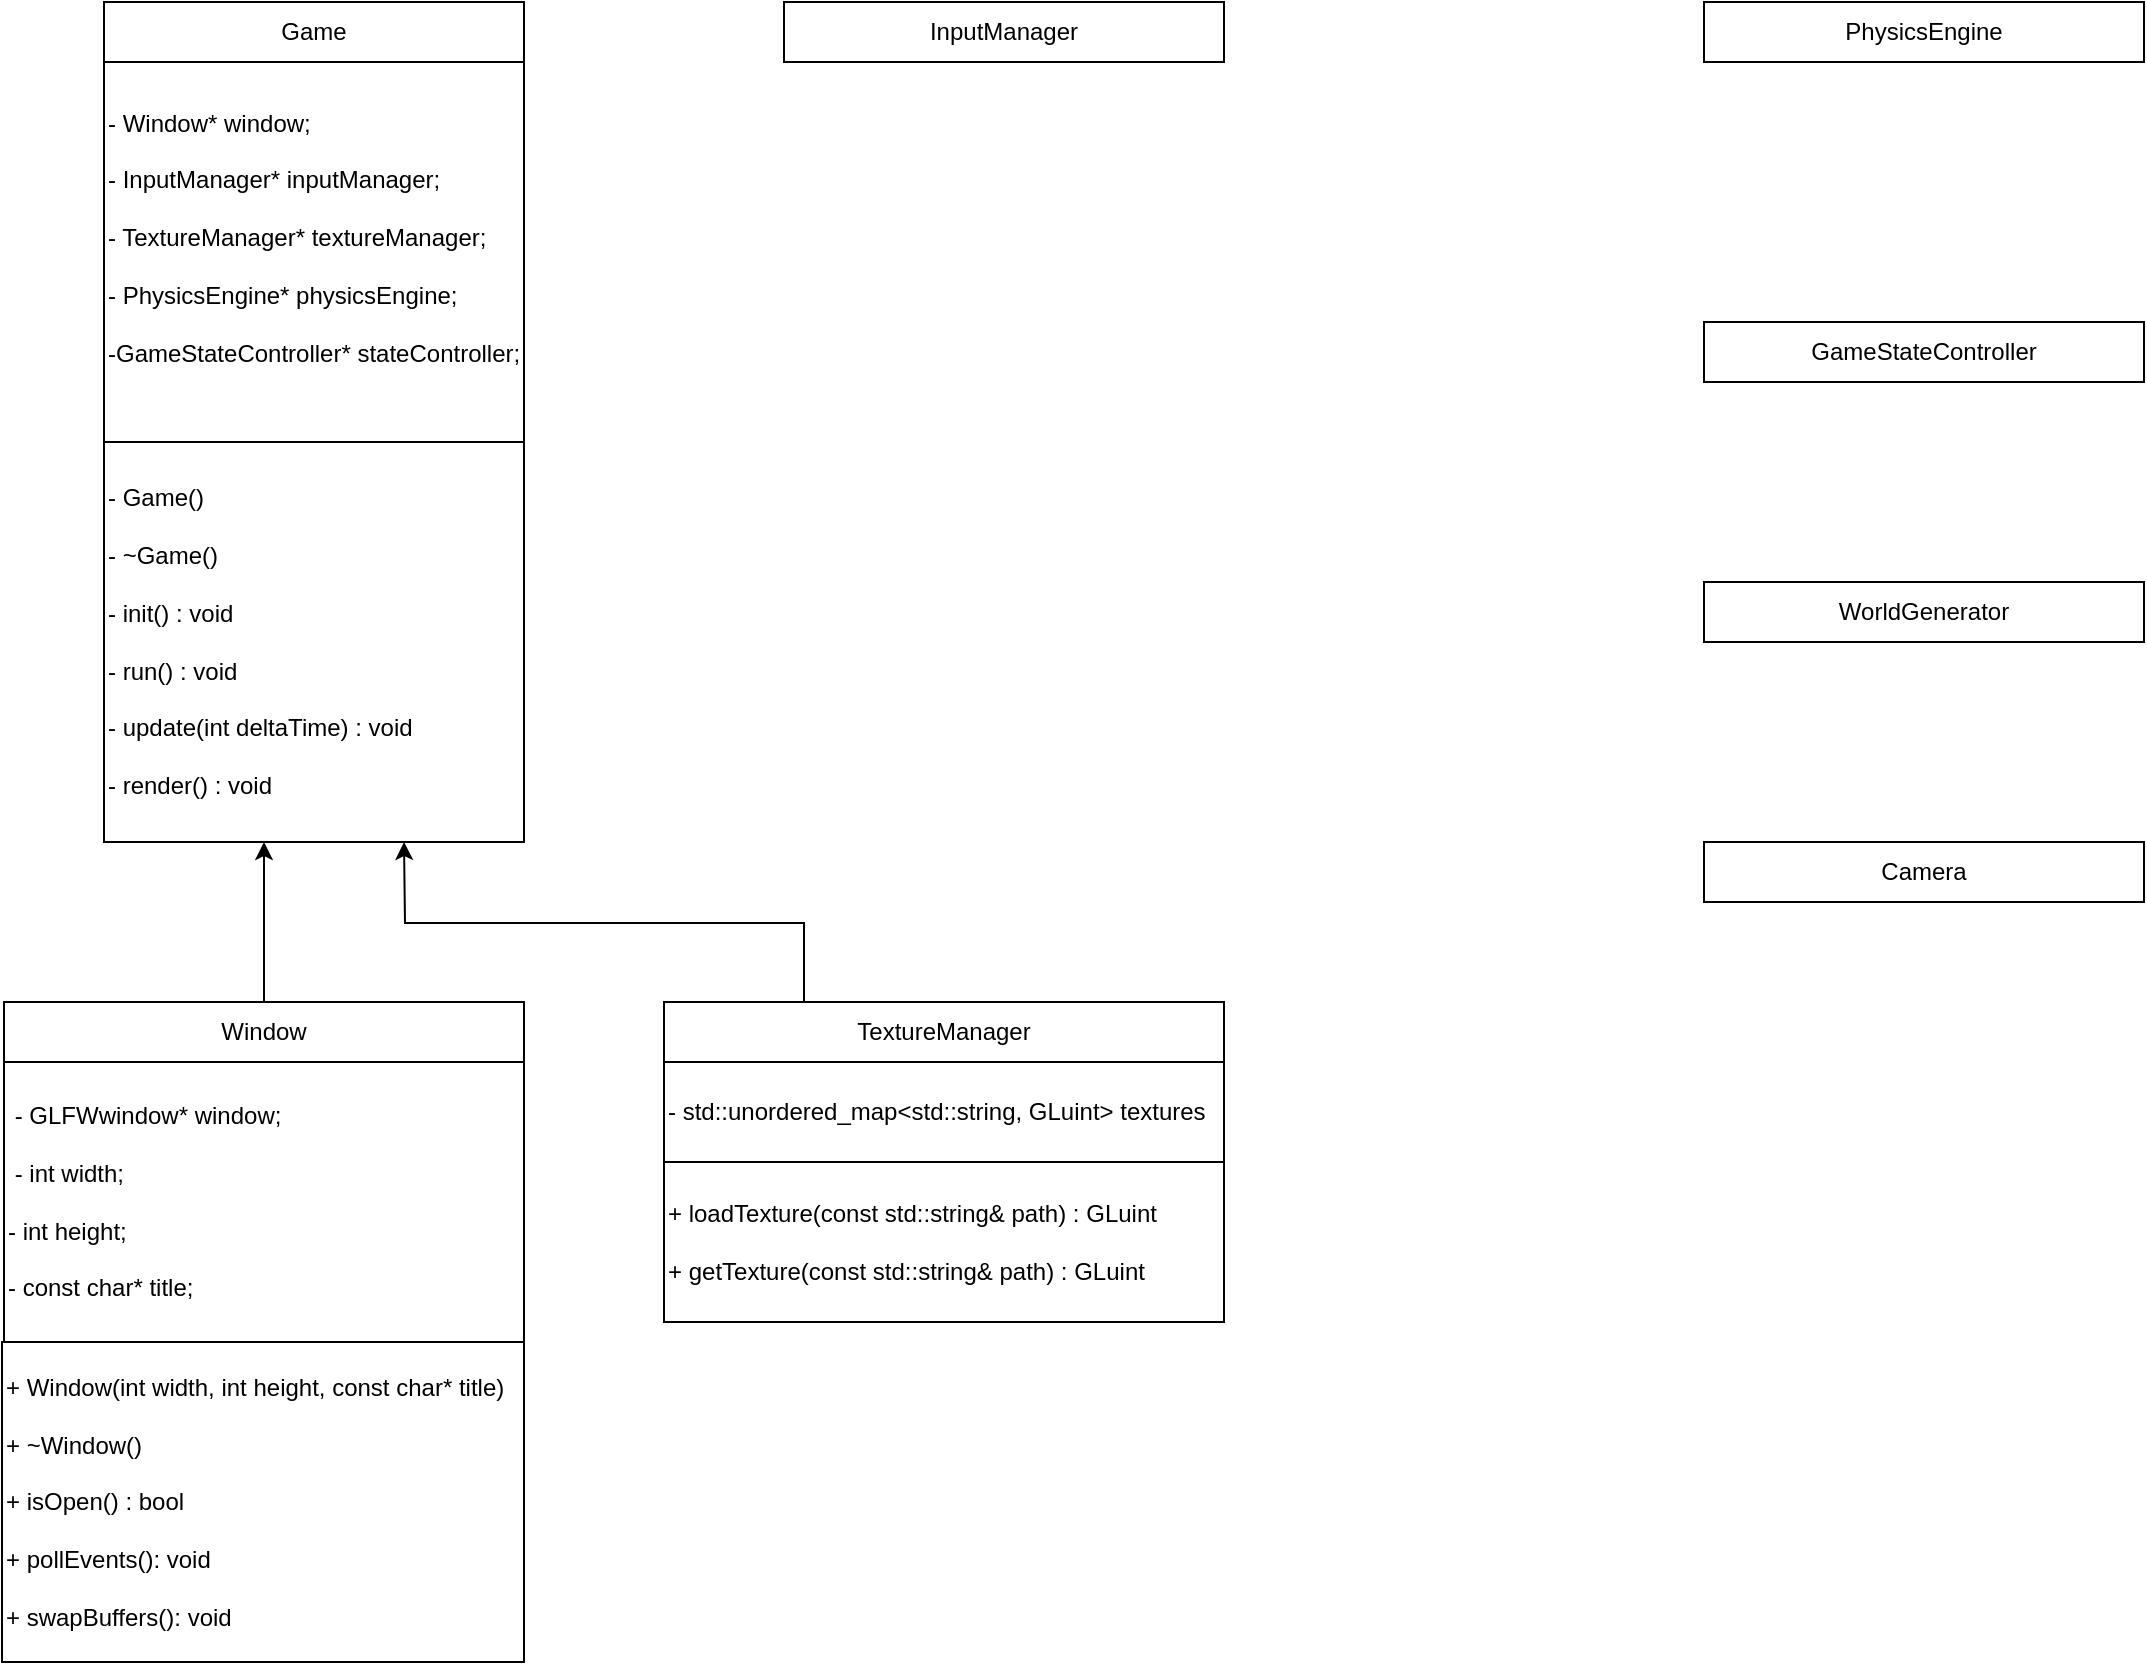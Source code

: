<mxfile version="24.2.5" type="device">
  <diagram name="Page-1" id="vAa5EEDdHTf7dotlQGDl">
    <mxGraphModel dx="1693" dy="880" grid="1" gridSize="10" guides="1" tooltips="1" connect="1" arrows="1" fold="1" page="1" pageScale="2" pageWidth="850" pageHeight="1100" math="0" shadow="0">
      <root>
        <mxCell id="0" />
        <mxCell id="1" parent="0" />
        <mxCell id="LA2UnXWQVeYzpRUARZQC-1" value="Game" style="rounded=0;whiteSpace=wrap;html=1;" vertex="1" parent="1">
          <mxGeometry x="90" y="40" width="210" height="30" as="geometry" />
        </mxCell>
        <mxCell id="LA2UnXWQVeYzpRUARZQC-3" value="- Window* window;&lt;div&gt;&lt;br&gt;&lt;/div&gt;&lt;div&gt;- InputManager* inputManager;&lt;/div&gt;&lt;div&gt;&lt;br&gt;&lt;/div&gt;&lt;div&gt;- TextureManager* textureManager;&lt;/div&gt;&lt;div&gt;&lt;br&gt;&lt;/div&gt;&lt;div&gt;- PhysicsEngine* physicsEngine;&lt;/div&gt;&lt;div&gt;&lt;br&gt;&lt;/div&gt;&lt;div&gt;-GameStateController* stateController;&lt;/div&gt;&lt;div&gt;&lt;br&gt;&lt;/div&gt;" style="rounded=0;whiteSpace=wrap;html=1;align=left;" vertex="1" parent="1">
          <mxGeometry x="90" y="70" width="210" height="190" as="geometry" />
        </mxCell>
        <mxCell id="LA2UnXWQVeYzpRUARZQC-7" value="- Game()&lt;div&gt;&lt;br&gt;&lt;/div&gt;&lt;div&gt;- ~Game()&lt;/div&gt;&lt;div&gt;&lt;br&gt;&lt;/div&gt;&lt;div&gt;- init() : void&lt;/div&gt;&lt;div&gt;&lt;br&gt;&lt;/div&gt;&lt;div&gt;- run() : void&lt;/div&gt;&lt;div&gt;&lt;br&gt;&lt;/div&gt;&lt;div&gt;- update(int deltaTime) : void&lt;/div&gt;&lt;div&gt;&lt;br&gt;&lt;/div&gt;&lt;div&gt;- render() : void&lt;/div&gt;" style="rounded=0;whiteSpace=wrap;html=1;align=left;" vertex="1" parent="1">
          <mxGeometry x="90" y="260" width="210" height="200" as="geometry" />
        </mxCell>
        <mxCell id="LA2UnXWQVeYzpRUARZQC-8" style="edgeStyle=orthogonalEdgeStyle;rounded=0;orthogonalLoop=1;jettySize=auto;html=1;exitX=0.5;exitY=1;exitDx=0;exitDy=0;" edge="1" parent="1" source="LA2UnXWQVeYzpRUARZQC-7" target="LA2UnXWQVeYzpRUARZQC-7">
          <mxGeometry relative="1" as="geometry" />
        </mxCell>
        <mxCell id="LA2UnXWQVeYzpRUARZQC-19" style="edgeStyle=orthogonalEdgeStyle;rounded=0;orthogonalLoop=1;jettySize=auto;html=1;exitX=1;exitY=0.5;exitDx=0;exitDy=0;" edge="1" parent="1" source="LA2UnXWQVeYzpRUARZQC-9">
          <mxGeometry relative="1" as="geometry">
            <mxPoint x="270" y="555.143" as="targetPoint" />
          </mxGeometry>
        </mxCell>
        <mxCell id="LA2UnXWQVeYzpRUARZQC-20" style="edgeStyle=orthogonalEdgeStyle;rounded=0;orthogonalLoop=1;jettySize=auto;html=1;exitX=0.5;exitY=0;exitDx=0;exitDy=0;" edge="1" parent="1" source="LA2UnXWQVeYzpRUARZQC-9">
          <mxGeometry relative="1" as="geometry">
            <mxPoint x="170" y="460" as="targetPoint" />
            <Array as="points">
              <mxPoint x="170" y="540" />
            </Array>
          </mxGeometry>
        </mxCell>
        <mxCell id="LA2UnXWQVeYzpRUARZQC-9" value="Window" style="rounded=0;whiteSpace=wrap;html=1;" vertex="1" parent="1">
          <mxGeometry x="40" y="540" width="260" height="30" as="geometry" />
        </mxCell>
        <mxCell id="LA2UnXWQVeYzpRUARZQC-25" style="edgeStyle=orthogonalEdgeStyle;rounded=0;orthogonalLoop=1;jettySize=auto;html=1;exitX=0.25;exitY=0;exitDx=0;exitDy=0;" edge="1" parent="1" source="LA2UnXWQVeYzpRUARZQC-10">
          <mxGeometry relative="1" as="geometry">
            <mxPoint x="240" y="460" as="targetPoint" />
          </mxGeometry>
        </mxCell>
        <mxCell id="LA2UnXWQVeYzpRUARZQC-10" value="TextureManager" style="rounded=0;whiteSpace=wrap;html=1;" vertex="1" parent="1">
          <mxGeometry x="370" y="540" width="280" height="30" as="geometry" />
        </mxCell>
        <mxCell id="LA2UnXWQVeYzpRUARZQC-11" value="InputManager" style="rounded=0;whiteSpace=wrap;html=1;" vertex="1" parent="1">
          <mxGeometry x="430" y="40" width="220" height="30" as="geometry" />
        </mxCell>
        <mxCell id="LA2UnXWQVeYzpRUARZQC-12" value="PhysicsEngine" style="rounded=0;whiteSpace=wrap;html=1;" vertex="1" parent="1">
          <mxGeometry x="890" y="40" width="220" height="30" as="geometry" />
        </mxCell>
        <mxCell id="LA2UnXWQVeYzpRUARZQC-13" value="GameStateController" style="rounded=0;whiteSpace=wrap;html=1;" vertex="1" parent="1">
          <mxGeometry x="890" y="200" width="220" height="30" as="geometry" />
        </mxCell>
        <mxCell id="LA2UnXWQVeYzpRUARZQC-14" value="WorldGenerator" style="rounded=0;whiteSpace=wrap;html=1;" vertex="1" parent="1">
          <mxGeometry x="890" y="330" width="220" height="30" as="geometry" />
        </mxCell>
        <mxCell id="LA2UnXWQVeYzpRUARZQC-15" value="Camera" style="rounded=0;whiteSpace=wrap;html=1;" vertex="1" parent="1">
          <mxGeometry x="890" y="460" width="220" height="30" as="geometry" />
        </mxCell>
        <mxCell id="LA2UnXWQVeYzpRUARZQC-17" value="&amp;nbsp;- GLFWwindow* window;&lt;div&gt;&lt;br&gt;&lt;/div&gt;&lt;div&gt;&amp;nbsp;- int width;&lt;/div&gt;&lt;div style=&quot;&quot;&gt;&amp;nbsp;&lt;/div&gt;&lt;div style=&quot;&quot;&gt;- int height;&lt;/div&gt;&lt;div style=&quot;&quot;&gt;&lt;br&gt;&lt;/div&gt;&lt;div style=&quot;&quot;&gt;- const char* title;&lt;/div&gt;" style="rounded=0;whiteSpace=wrap;html=1;align=left;" vertex="1" parent="1">
          <mxGeometry x="40" y="570" width="260" height="140" as="geometry" />
        </mxCell>
        <mxCell id="LA2UnXWQVeYzpRUARZQC-18" value="+ Window(int width, int height, const char* title)&lt;div&gt;&lt;br&gt;&lt;div&gt;+ ~Window()&lt;/div&gt;&lt;div&gt;&lt;br&gt;&lt;/div&gt;&lt;div&gt;+ isOpen() : bool&lt;/div&gt;&lt;div&gt;&lt;br&gt;&lt;/div&gt;&lt;div&gt;+ pollEvents(): void&lt;/div&gt;&lt;div&gt;&lt;br&gt;&lt;/div&gt;&lt;div&gt;+ swapBuffers(): void&lt;/div&gt;&lt;/div&gt;" style="rounded=0;whiteSpace=wrap;html=1;align=left;" vertex="1" parent="1">
          <mxGeometry x="39" y="710" width="261" height="160" as="geometry" />
        </mxCell>
        <mxCell id="LA2UnXWQVeYzpRUARZQC-21" value="- std::unordered_map&amp;lt;std::string, GLuint&amp;gt; textures" style="rounded=0;whiteSpace=wrap;html=1;align=left;" vertex="1" parent="1">
          <mxGeometry x="370" y="570" width="280" height="50" as="geometry" />
        </mxCell>
        <mxCell id="LA2UnXWQVeYzpRUARZQC-24" value="+ loadTexture(const std::string&amp;amp; path) : GLuint&lt;div&gt;&lt;br&gt;&lt;/div&gt;&lt;div&gt;+ getTexture(const std::string&amp;amp; path) : GLuint&lt;/div&gt;" style="rounded=0;whiteSpace=wrap;html=1;align=left;" vertex="1" parent="1">
          <mxGeometry x="370" y="620" width="280" height="80" as="geometry" />
        </mxCell>
      </root>
    </mxGraphModel>
  </diagram>
</mxfile>
